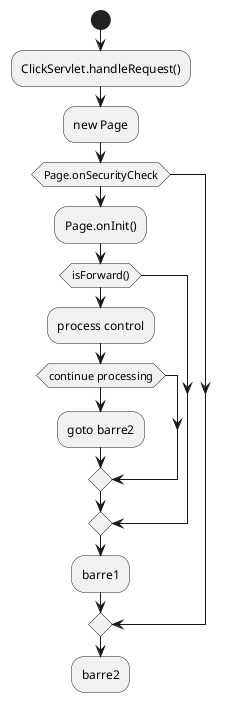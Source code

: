 {
  "sha1": "nhmjtuha3l75cjjkjr2b7h0b6ov6vjf",
  "insertion": {
    "when": "2024-06-04T17:28:38.599Z",
    "user": "plantuml@gmail.com"
  }
}
@startuml
start
:ClickServlet.handleRequest();
:new Page;
if (Page.onSecurityCheck) then
  :Page.onInit();
  if (isForward()) then
    :process control;
	 if (continue processing) then
		:goto barre2;
	 endif
  endif
 :barre1;
endif

:barre2;
@enduml
